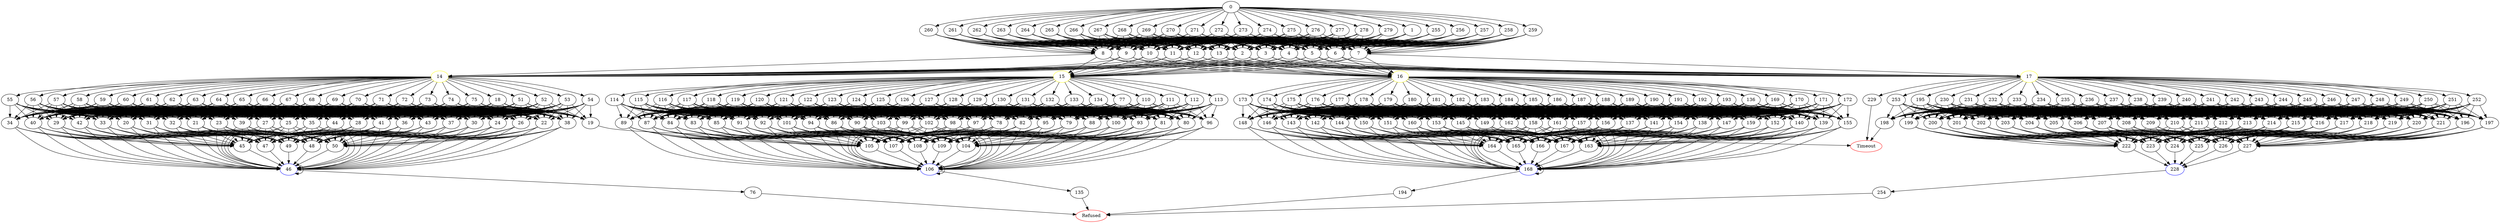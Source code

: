 digraph G {
	0 -> 1;
	0 -> 255;
	0 -> 256;
	0 -> 257;
	0 -> 258;
	0 -> 259;
	0 -> 260;
	0 -> 261;
	0 -> 262;
	0 -> 263;
	0 -> 264;
	0 -> 265;
	0 -> 266;
	0 -> 267;
	0 -> 268;
	0 -> 269;
	0 -> 270;
	0 -> 271;
	0 -> 272;
	0 -> 273;
	0 -> 274;
	0 -> 275;
	0 -> 276;
	0 -> 277;
	0 -> 278;
	0 -> 279;
	1 -> 2;
	1 -> 3;
	1 -> 4;
	1 -> 5;
	1 -> 6;
	1 -> 7;
	1 -> 8;
	1 -> 9;
	1 -> 10;
	1 -> 11;
	1 -> 12;
	1 -> 13;
	2 -> "14";
14 [color=yellow];
	2 -> "15";
15 [color=yellow];
	2 -> "16";
16 [color=yellow];
	2 -> "17";
17 [color=yellow];
	3 -> "14";
14 [color=yellow];
	3 -> "15";
15 [color=yellow];
	3 -> "16";
16 [color=yellow];
	3 -> "17";
17 [color=yellow];
	4 -> "14";
14 [color=yellow];
	4 -> "15";
15 [color=yellow];
	4 -> "16";
16 [color=yellow];
	4 -> "17";
17 [color=yellow];
	5 -> "14";
14 [color=yellow];
	5 -> "15";
15 [color=yellow];
	5 -> "16";
16 [color=yellow];
	5 -> "17";
17 [color=yellow];
	6 -> "14";
14 [color=yellow];
	6 -> "15";
15 [color=yellow];
	6 -> "16";
16 [color=yellow];
	6 -> "17";
17 [color=yellow];
	7 -> "14";
14 [color=yellow];
	7 -> "15";
15 [color=yellow];
	7 -> "16";
16 [color=yellow];
	7 -> "17";
17 [color=yellow];
	8 -> "14";
14 [color=yellow];
	8 -> "15";
15 [color=yellow];
	8 -> "16";
16 [color=yellow];
	8 -> "17";
17 [color=yellow];
	9 -> "14";
14 [color=yellow];
	9 -> "15";
15 [color=yellow];
	9 -> "16";
16 [color=yellow];
	9 -> "17";
17 [color=yellow];
	10 -> "14";
14 [color=yellow];
	10 -> "15";
15 [color=yellow];
	10 -> "16";
16 [color=yellow];
	10 -> "17";
17 [color=yellow];
	11 -> "14";
14 [color=yellow];
	11 -> "15";
15 [color=yellow];
	11 -> "16";
16 [color=yellow];
	11 -> "17";
17 [color=yellow];
	12 -> "14";
14 [color=yellow];
	12 -> "15";
15 [color=yellow];
	12 -> "16";
16 [color=yellow];
	12 -> "17";
17 [color=yellow];
	13 -> "14";
14 [color=yellow];
	13 -> "15";
15 [color=yellow];
	13 -> "16";
16 [color=yellow];
	13 -> "17";
17 [color=yellow];
	14 -> 18;
	14 -> 51;
	14 -> 52;
	14 -> 53;
	14 -> 54;
	14 -> 55;
	14 -> 56;
	14 -> 57;
	14 -> 58;
	14 -> 59;
	14 -> 60;
	14 -> 61;
	14 -> 62;
	14 -> 63;
	14 -> 64;
	14 -> 65;
	14 -> 66;
	14 -> 67;
	14 -> 68;
	14 -> 69;
	14 -> 70;
	14 -> 71;
	14 -> 72;
	14 -> 73;
	14 -> 74;
	14 -> 75;
	15 -> 77;
	15 -> 110;
	15 -> 111;
	15 -> 112;
	15 -> 113;
	15 -> 114;
	15 -> 115;
	15 -> 116;
	15 -> 117;
	15 -> 118;
	15 -> 119;
	15 -> 120;
	15 -> 121;
	15 -> 122;
	15 -> 123;
	15 -> 124;
	15 -> 125;
	15 -> 126;
	15 -> 127;
	15 -> 128;
	15 -> 129;
	15 -> 130;
	15 -> 131;
	15 -> 132;
	15 -> 133;
	15 -> 134;
	16 -> 136;
	16 -> 169;
	16 -> 170;
	16 -> 171;
	16 -> 172;
	16 -> 173;
	16 -> 174;
	16 -> 175;
	16 -> 176;
	16 -> 177;
	16 -> 178;
	16 -> 179;
	16 -> 180;
	16 -> 181;
	16 -> 182;
	16 -> 183;
	16 -> 184;
	16 -> 185;
	16 -> 186;
	16 -> 187;
	16 -> 188;
	16 -> 189;
	16 -> 190;
	16 -> 191;
	16 -> 192;
	16 -> 193;
	17 -> 195;
	17 -> 229;
	17 -> 230;
	17 -> 231;
	17 -> 232;
	17 -> 233;
	17 -> 234;
	17 -> 235;
	17 -> 236;
	17 -> 237;
	17 -> 238;
	17 -> 239;
	17 -> 240;
	17 -> 241;
	17 -> 242;
	17 -> 243;
	17 -> 244;
	17 -> 245;
	17 -> 246;
	17 -> 247;
	17 -> 248;
	17 -> 249;
	17 -> 250;
	17 -> 251;
	17 -> 252;
	17 -> 253;
	18 -> 19;
	18 -> 20;
	18 -> 21;
	18 -> 22;
	18 -> 23;
	18 -> 24;
	18 -> 25;
	18 -> 26;
	18 -> 27;
	18 -> 28;
	18 -> 29;
	18 -> 30;
	18 -> 31;
	18 -> 32;
	18 -> 33;
	18 -> 34;
	18 -> 35;
	18 -> 36;
	18 -> 37;
	18 -> 38;
	18 -> 39;
	18 -> 40;
	18 -> 41;
	18 -> 42;
	18 -> 43;
	18 -> 44;
	19 -> "Timeout";
Timeout [color=red];
	20 -> 45;
	20 -> "46";
46 [color=blue];
	20 -> 47;
	20 -> 48;
	20 -> 49;
	20 -> 50;
	21 -> 45;
	21 -> "46";
46 [color=blue];
	21 -> 47;
	21 -> 48;
	21 -> 49;
	21 -> 50;
	22 -> 45;
	22 -> "46";
46 [color=blue];
	22 -> 47;
	22 -> 48;
	22 -> 49;
	22 -> 50;
	23 -> 45;
	23 -> "46";
46 [color=blue];
	23 -> 47;
	23 -> 48;
	23 -> 49;
	23 -> 50;
	24 -> 45;
	24 -> "46";
46 [color=blue];
	24 -> 47;
	24 -> 48;
	24 -> 49;
	24 -> 50;
	25 -> 45;
	25 -> "46";
46 [color=blue];
	25 -> 47;
	25 -> 48;
	25 -> 49;
	25 -> 50;
	26 -> 45;
	26 -> "46";
46 [color=blue];
	26 -> 47;
	26 -> 48;
	26 -> 49;
	26 -> 50;
	27 -> 45;
	27 -> "46";
46 [color=blue];
	27 -> 47;
	27 -> 48;
	27 -> 49;
	27 -> 50;
	28 -> 45;
	28 -> "46";
46 [color=blue];
	28 -> 47;
	28 -> 48;
	28 -> 49;
	28 -> 50;
	29 -> 45;
	29 -> "46";
46 [color=blue];
	29 -> 47;
	29 -> 48;
	29 -> 49;
	29 -> 50;
	30 -> 45;
	30 -> "46";
46 [color=blue];
	30 -> 47;
	30 -> 48;
	30 -> 49;
	30 -> 50;
	31 -> 45;
	31 -> "46";
46 [color=blue];
	31 -> 47;
	31 -> 48;
	31 -> 49;
	31 -> 50;
	32 -> 45;
	32 -> "46";
46 [color=blue];
	32 -> 47;
	32 -> 48;
	32 -> 49;
	32 -> 50;
	33 -> 45;
	33 -> "46";
46 [color=blue];
	33 -> 47;
	33 -> 48;
	33 -> 49;
	33 -> 50;
	34 -> 45;
	34 -> "46";
46 [color=blue];
	34 -> 47;
	34 -> 48;
	34 -> 49;
	34 -> 50;
	35 -> 45;
	35 -> "46";
46 [color=blue];
	35 -> 47;
	35 -> 48;
	35 -> 49;
	35 -> 50;
	36 -> 45;
	36 -> "46";
46 [color=blue];
	36 -> 47;
	36 -> 48;
	36 -> 49;
	36 -> 50;
	37 -> 45;
	37 -> "46";
46 [color=blue];
	37 -> 47;
	37 -> 48;
	37 -> 49;
	37 -> 50;
	38 -> 45;
	38 -> "46";
46 [color=blue];
	38 -> 47;
	38 -> 48;
	38 -> 49;
	38 -> 50;
	39 -> 45;
	39 -> "46";
46 [color=blue];
	39 -> 47;
	39 -> 48;
	39 -> 49;
	39 -> 50;
	40 -> 45;
	40 -> "46";
46 [color=blue];
	40 -> 47;
	40 -> 48;
	40 -> 49;
	40 -> 50;
	41 -> 45;
	41 -> "46";
46 [color=blue];
	41 -> 47;
	41 -> 48;
	41 -> 49;
	41 -> 50;
	42 -> 45;
	42 -> "46";
46 [color=blue];
	42 -> 47;
	42 -> 48;
	42 -> 49;
	42 -> 50;
	43 -> 45;
	43 -> "46";
46 [color=blue];
	43 -> 47;
	43 -> 48;
	43 -> 49;
	43 -> 50;
	44 -> 45;
	44 -> "46";
46 [color=blue];
	44 -> 47;
	44 -> 48;
	44 -> 49;
	44 -> 50;
	45 -> "46";
46 [color=blue];
	46 -> "46";
46 [color=blue];
	46 -> 76;
	47 -> "46";
46 [color=blue];
	48 -> "46";
46 [color=blue];
	49 -> "46";
46 [color=blue];
	50 -> "46";
46 [color=blue];
	51 -> 19;
	51 -> 20;
	51 -> 21;
	51 -> 22;
	51 -> 23;
	51 -> 24;
	51 -> 25;
	51 -> 26;
	51 -> 27;
	51 -> 28;
	51 -> 29;
	51 -> 30;
	51 -> 31;
	51 -> 32;
	51 -> 33;
	51 -> 34;
	51 -> 35;
	51 -> 36;
	51 -> 37;
	51 -> 38;
	51 -> 39;
	51 -> 40;
	51 -> 41;
	51 -> 42;
	51 -> 43;
	51 -> 44;
	52 -> 19;
	52 -> 20;
	52 -> 21;
	52 -> 22;
	52 -> 23;
	52 -> 24;
	52 -> 25;
	52 -> 26;
	52 -> 27;
	52 -> 28;
	52 -> 29;
	52 -> 30;
	52 -> 31;
	52 -> 32;
	52 -> 33;
	52 -> 34;
	52 -> 35;
	52 -> 36;
	52 -> 37;
	52 -> 38;
	52 -> 39;
	52 -> 40;
	52 -> 41;
	52 -> 42;
	52 -> 43;
	52 -> 44;
	53 -> 19;
	53 -> 20;
	53 -> 21;
	53 -> 22;
	53 -> 23;
	53 -> 24;
	53 -> 25;
	53 -> 26;
	53 -> 27;
	53 -> 28;
	53 -> 29;
	53 -> 30;
	53 -> 31;
	53 -> 32;
	53 -> 33;
	53 -> 34;
	53 -> 35;
	53 -> 36;
	53 -> 37;
	53 -> 38;
	53 -> 39;
	53 -> 40;
	53 -> 41;
	53 -> 42;
	53 -> 43;
	53 -> 44;
	54 -> 19;
	54 -> 20;
	54 -> 21;
	54 -> 22;
	54 -> 23;
	54 -> 24;
	54 -> 25;
	54 -> 26;
	54 -> 27;
	54 -> 28;
	54 -> 29;
	54 -> 30;
	54 -> 31;
	54 -> 32;
	54 -> 33;
	54 -> 34;
	54 -> 35;
	54 -> 36;
	54 -> 37;
	54 -> 38;
	54 -> 39;
	54 -> 40;
	54 -> 41;
	54 -> 42;
	54 -> 43;
	54 -> 44;
	55 -> 19;
	55 -> 20;
	55 -> 21;
	55 -> 22;
	55 -> 23;
	55 -> 24;
	55 -> 25;
	55 -> 26;
	55 -> 27;
	55 -> 28;
	55 -> 29;
	55 -> 30;
	55 -> 31;
	55 -> 32;
	55 -> 33;
	55 -> 34;
	55 -> 35;
	55 -> 36;
	55 -> 37;
	55 -> 38;
	55 -> 39;
	55 -> 40;
	55 -> 41;
	55 -> 42;
	55 -> 43;
	55 -> 44;
	56 -> 19;
	56 -> 20;
	56 -> 21;
	56 -> 22;
	56 -> 23;
	56 -> 24;
	56 -> 25;
	56 -> 26;
	56 -> 27;
	56 -> 28;
	56 -> 29;
	56 -> 30;
	56 -> 31;
	56 -> 32;
	56 -> 33;
	56 -> 34;
	56 -> 35;
	56 -> 36;
	56 -> 37;
	56 -> 38;
	56 -> 39;
	56 -> 40;
	56 -> 41;
	56 -> 42;
	56 -> 43;
	56 -> 44;
	57 -> 19;
	57 -> 20;
	57 -> 21;
	57 -> 22;
	57 -> 23;
	57 -> 24;
	57 -> 25;
	57 -> 26;
	57 -> 27;
	57 -> 28;
	57 -> 29;
	57 -> 30;
	57 -> 31;
	57 -> 32;
	57 -> 33;
	57 -> 34;
	57 -> 35;
	57 -> 36;
	57 -> 37;
	57 -> 38;
	57 -> 39;
	57 -> 40;
	57 -> 41;
	57 -> 42;
	57 -> 43;
	57 -> 44;
	58 -> 19;
	58 -> 20;
	58 -> 21;
	58 -> 22;
	58 -> 23;
	58 -> 24;
	58 -> 25;
	58 -> 26;
	58 -> 27;
	58 -> 28;
	58 -> 29;
	58 -> 30;
	58 -> 31;
	58 -> 32;
	58 -> 33;
	58 -> 34;
	58 -> 35;
	58 -> 36;
	58 -> 37;
	58 -> 38;
	58 -> 39;
	58 -> 40;
	58 -> 41;
	58 -> 42;
	58 -> 43;
	58 -> 44;
	59 -> 19;
	59 -> 20;
	59 -> 21;
	59 -> 22;
	59 -> 23;
	59 -> 24;
	59 -> 25;
	59 -> 26;
	59 -> 27;
	59 -> 28;
	59 -> 29;
	59 -> 30;
	59 -> 31;
	59 -> 32;
	59 -> 33;
	59 -> 34;
	59 -> 35;
	59 -> 36;
	59 -> 37;
	59 -> 38;
	59 -> 39;
	59 -> 40;
	59 -> 41;
	59 -> 42;
	59 -> 43;
	59 -> 44;
	60 -> 19;
	60 -> 20;
	60 -> 21;
	60 -> 22;
	60 -> 23;
	60 -> 24;
	60 -> 25;
	60 -> 26;
	60 -> 27;
	60 -> 28;
	60 -> 29;
	60 -> 30;
	60 -> 31;
	60 -> 32;
	60 -> 33;
	60 -> 34;
	60 -> 35;
	60 -> 36;
	60 -> 37;
	60 -> 38;
	60 -> 39;
	60 -> 40;
	60 -> 41;
	60 -> 42;
	60 -> 43;
	60 -> 44;
	61 -> 19;
	61 -> 20;
	61 -> 21;
	61 -> 22;
	61 -> 23;
	61 -> 24;
	61 -> 25;
	61 -> 26;
	61 -> 27;
	61 -> 28;
	61 -> 29;
	61 -> 30;
	61 -> 31;
	61 -> 32;
	61 -> 33;
	61 -> 34;
	61 -> 35;
	61 -> 36;
	61 -> 37;
	61 -> 38;
	61 -> 39;
	61 -> 40;
	61 -> 41;
	61 -> 42;
	61 -> 43;
	61 -> 44;
	62 -> 19;
	62 -> 20;
	62 -> 21;
	62 -> 22;
	62 -> 23;
	62 -> 24;
	62 -> 25;
	62 -> 26;
	62 -> 27;
	62 -> 28;
	62 -> 29;
	62 -> 30;
	62 -> 31;
	62 -> 32;
	62 -> 33;
	62 -> 34;
	62 -> 35;
	62 -> 36;
	62 -> 37;
	62 -> 38;
	62 -> 39;
	62 -> 40;
	62 -> 41;
	62 -> 42;
	62 -> 43;
	62 -> 44;
	63 -> 19;
	63 -> 20;
	63 -> 21;
	63 -> 22;
	63 -> 23;
	63 -> 24;
	63 -> 25;
	63 -> 26;
	63 -> 27;
	63 -> 28;
	63 -> 29;
	63 -> 30;
	63 -> 31;
	63 -> 32;
	63 -> 33;
	63 -> 34;
	63 -> 35;
	63 -> 36;
	63 -> 37;
	63 -> 38;
	63 -> 39;
	63 -> 40;
	63 -> 41;
	63 -> 42;
	63 -> 43;
	63 -> 44;
	64 -> 19;
	64 -> 20;
	64 -> 21;
	64 -> 22;
	64 -> 23;
	64 -> 24;
	64 -> 25;
	64 -> 26;
	64 -> 27;
	64 -> 28;
	64 -> 29;
	64 -> 30;
	64 -> 31;
	64 -> 32;
	64 -> 33;
	64 -> 34;
	64 -> 35;
	64 -> 36;
	64 -> 37;
	64 -> 38;
	64 -> 39;
	64 -> 40;
	64 -> 41;
	64 -> 42;
	64 -> 43;
	64 -> 44;
	65 -> 19;
	65 -> 20;
	65 -> 21;
	65 -> 22;
	65 -> 23;
	65 -> 24;
	65 -> 25;
	65 -> 26;
	65 -> 27;
	65 -> 28;
	65 -> 29;
	65 -> 30;
	65 -> 31;
	65 -> 32;
	65 -> 33;
	65 -> 34;
	65 -> 35;
	65 -> 36;
	65 -> 37;
	65 -> 38;
	65 -> 39;
	65 -> 40;
	65 -> 41;
	65 -> 42;
	65 -> 43;
	65 -> 44;
	66 -> 19;
	66 -> 20;
	66 -> 21;
	66 -> 22;
	66 -> 23;
	66 -> 24;
	66 -> 25;
	66 -> 26;
	66 -> 27;
	66 -> 28;
	66 -> 29;
	66 -> 30;
	66 -> 31;
	66 -> 32;
	66 -> 33;
	66 -> 34;
	66 -> 35;
	66 -> 36;
	66 -> 37;
	66 -> 38;
	66 -> 39;
	66 -> 40;
	66 -> 41;
	66 -> 42;
	66 -> 43;
	66 -> 44;
	67 -> 19;
	67 -> 20;
	67 -> 21;
	67 -> 22;
	67 -> 23;
	67 -> 24;
	67 -> 25;
	67 -> 26;
	67 -> 27;
	67 -> 28;
	67 -> 29;
	67 -> 30;
	67 -> 31;
	67 -> 32;
	67 -> 33;
	67 -> 34;
	67 -> 35;
	67 -> 36;
	67 -> 37;
	67 -> 38;
	67 -> 39;
	67 -> 40;
	67 -> 41;
	67 -> 42;
	67 -> 43;
	67 -> 44;
	68 -> 19;
	68 -> 20;
	68 -> 21;
	68 -> 22;
	68 -> 23;
	68 -> 24;
	68 -> 25;
	68 -> 26;
	68 -> 27;
	68 -> 28;
	68 -> 29;
	68 -> 30;
	68 -> 31;
	68 -> 32;
	68 -> 33;
	68 -> 34;
	68 -> 35;
	68 -> 36;
	68 -> 37;
	68 -> 38;
	68 -> 39;
	68 -> 40;
	68 -> 41;
	68 -> 42;
	68 -> 43;
	68 -> 44;
	69 -> 19;
	69 -> 20;
	69 -> 21;
	69 -> 22;
	69 -> 23;
	69 -> 24;
	69 -> 25;
	69 -> 26;
	69 -> 27;
	69 -> 28;
	69 -> 29;
	69 -> 30;
	69 -> 31;
	69 -> 32;
	69 -> 33;
	69 -> 34;
	69 -> 35;
	69 -> 36;
	69 -> 37;
	69 -> 38;
	69 -> 39;
	69 -> 40;
	69 -> 41;
	69 -> 42;
	69 -> 43;
	69 -> 44;
	70 -> 19;
	70 -> 20;
	70 -> 21;
	70 -> 22;
	70 -> 23;
	70 -> 24;
	70 -> 25;
	70 -> 26;
	70 -> 27;
	70 -> 28;
	70 -> 29;
	70 -> 30;
	70 -> 31;
	70 -> 32;
	70 -> 33;
	70 -> 34;
	70 -> 35;
	70 -> 36;
	70 -> 37;
	70 -> 38;
	70 -> 39;
	70 -> 40;
	70 -> 41;
	70 -> 42;
	70 -> 43;
	70 -> 44;
	71 -> 19;
	71 -> 20;
	71 -> 21;
	71 -> 22;
	71 -> 23;
	71 -> 24;
	71 -> 25;
	71 -> 26;
	71 -> 27;
	71 -> 28;
	71 -> 29;
	71 -> 30;
	71 -> 31;
	71 -> 32;
	71 -> 33;
	71 -> 34;
	71 -> 35;
	71 -> 36;
	71 -> 37;
	71 -> 38;
	71 -> 39;
	71 -> 40;
	71 -> 41;
	71 -> 42;
	71 -> 43;
	71 -> 44;
	72 -> 19;
	72 -> 20;
	72 -> 21;
	72 -> 22;
	72 -> 23;
	72 -> 24;
	72 -> 25;
	72 -> 26;
	72 -> 27;
	72 -> 28;
	72 -> 29;
	72 -> 30;
	72 -> 31;
	72 -> 32;
	72 -> 33;
	72 -> 34;
	72 -> 35;
	72 -> 36;
	72 -> 37;
	72 -> 38;
	72 -> 39;
	72 -> 40;
	72 -> 41;
	72 -> 42;
	72 -> 43;
	72 -> 44;
	73 -> 19;
	73 -> 20;
	73 -> 21;
	73 -> 22;
	73 -> 23;
	73 -> 24;
	73 -> 25;
	73 -> 26;
	73 -> 27;
	73 -> 28;
	73 -> 29;
	73 -> 30;
	73 -> 31;
	73 -> 32;
	73 -> 33;
	73 -> 34;
	73 -> 35;
	73 -> 36;
	73 -> 37;
	73 -> 38;
	73 -> 39;
	73 -> 40;
	73 -> 41;
	73 -> 42;
	73 -> 43;
	73 -> 44;
	74 -> 19;
	74 -> 20;
	74 -> 21;
	74 -> 22;
	74 -> 23;
	74 -> 24;
	74 -> 25;
	74 -> 26;
	74 -> 27;
	74 -> 28;
	74 -> 29;
	74 -> 30;
	74 -> 31;
	74 -> 32;
	74 -> 33;
	74 -> 34;
	74 -> 35;
	74 -> 36;
	74 -> 37;
	74 -> 38;
	74 -> 39;
	74 -> 40;
	74 -> 41;
	74 -> 42;
	74 -> 43;
	74 -> 44;
	75 -> 19;
	75 -> 20;
	75 -> 21;
	75 -> 22;
	75 -> 23;
	75 -> 24;
	75 -> 25;
	75 -> 26;
	75 -> 27;
	75 -> 28;
	75 -> 29;
	75 -> 30;
	75 -> 31;
	75 -> 32;
	75 -> 33;
	75 -> 34;
	75 -> 35;
	75 -> 36;
	75 -> 37;
	75 -> 38;
	75 -> 39;
	75 -> 40;
	75 -> 41;
	75 -> 42;
	75 -> 43;
	75 -> 44;
	76 -> "Refused";
Refused [color=red];
	77 -> 78;
	77 -> 79;
	77 -> 80;
	77 -> 81;
	77 -> 82;
	77 -> 83;
	77 -> 84;
	77 -> 85;
	77 -> 86;
	77 -> 87;
	77 -> 88;
	77 -> 89;
	77 -> 90;
	77 -> 91;
	77 -> 92;
	77 -> 93;
	77 -> 94;
	77 -> 95;
	77 -> 96;
	77 -> 97;
	77 -> 98;
	77 -> 99;
	77 -> 100;
	77 -> 101;
	77 -> 102;
	77 -> 103;
	78 -> 104;
	78 -> 105;
	78 -> "106";
106 [color=blue];
	78 -> 107;
	78 -> 108;
	78 -> 109;
	79 -> 104;
	79 -> 105;
	79 -> "106";
106 [color=blue];
	79 -> 107;
	79 -> 108;
	79 -> 109;
	80 -> 104;
	80 -> 105;
	80 -> "106";
106 [color=blue];
	80 -> 107;
	80 -> 108;
	80 -> 109;
	81 -> 104;
	81 -> 105;
	81 -> "106";
106 [color=blue];
	81 -> 107;
	81 -> 108;
	81 -> 109;
	82 -> 104;
	82 -> 105;
	82 -> "106";
106 [color=blue];
	82 -> 107;
	82 -> 108;
	82 -> 109;
	83 -> 104;
	83 -> 105;
	83 -> "106";
106 [color=blue];
	83 -> 107;
	83 -> 108;
	83 -> 109;
	84 -> 104;
	84 -> 105;
	84 -> "106";
106 [color=blue];
	84 -> 107;
	84 -> 108;
	84 -> 109;
	85 -> 104;
	85 -> 105;
	85 -> "106";
106 [color=blue];
	85 -> 107;
	85 -> 108;
	85 -> 109;
	86 -> 104;
	86 -> 105;
	86 -> "106";
106 [color=blue];
	86 -> 107;
	86 -> 108;
	86 -> 109;
	87 -> 104;
	87 -> 105;
	87 -> "106";
106 [color=blue];
	87 -> 107;
	87 -> 108;
	87 -> 109;
	88 -> 104;
	88 -> 105;
	88 -> "106";
106 [color=blue];
	88 -> 107;
	88 -> 108;
	88 -> 109;
	89 -> 104;
	89 -> 105;
	89 -> "106";
106 [color=blue];
	89 -> 107;
	89 -> 108;
	89 -> 109;
	90 -> 104;
	90 -> 105;
	90 -> "106";
106 [color=blue];
	90 -> 107;
	90 -> 108;
	90 -> 109;
	91 -> 104;
	91 -> 105;
	91 -> "106";
106 [color=blue];
	91 -> 107;
	91 -> 108;
	91 -> 109;
	92 -> 104;
	92 -> 105;
	92 -> "106";
106 [color=blue];
	92 -> 107;
	92 -> 108;
	92 -> 109;
	93 -> 104;
	93 -> 105;
	93 -> "106";
106 [color=blue];
	93 -> 107;
	93 -> 108;
	93 -> 109;
	94 -> 104;
	94 -> 105;
	94 -> "106";
106 [color=blue];
	94 -> 107;
	94 -> 108;
	94 -> 109;
	95 -> 104;
	95 -> 105;
	95 -> "106";
106 [color=blue];
	95 -> 107;
	95 -> 108;
	95 -> 109;
	96 -> 104;
	96 -> 105;
	96 -> "106";
106 [color=blue];
	96 -> 107;
	96 -> 108;
	96 -> 109;
	97 -> 104;
	97 -> 105;
	97 -> "106";
106 [color=blue];
	97 -> 107;
	97 -> 108;
	97 -> 109;
	98 -> 104;
	98 -> 105;
	98 -> "106";
106 [color=blue];
	98 -> 107;
	98 -> 108;
	98 -> 109;
	99 -> 104;
	99 -> 105;
	99 -> "106";
106 [color=blue];
	99 -> 107;
	99 -> 108;
	99 -> 109;
	100 -> 104;
	100 -> 105;
	100 -> "106";
106 [color=blue];
	100 -> 107;
	100 -> 108;
	100 -> 109;
	101 -> 104;
	101 -> 105;
	101 -> "106";
106 [color=blue];
	101 -> 107;
	101 -> 108;
	101 -> 109;
	102 -> 104;
	102 -> 105;
	102 -> "106";
106 [color=blue];
	102 -> 107;
	102 -> 108;
	102 -> 109;
	103 -> 104;
	103 -> 105;
	103 -> "106";
106 [color=blue];
	103 -> 107;
	103 -> 108;
	103 -> 109;
	104 -> "106";
106 [color=blue];
	105 -> "106";
106 [color=blue];
	106 -> "106";
106 [color=blue];
	106 -> 135;
	107 -> "106";
106 [color=blue];
	108 -> "106";
106 [color=blue];
	109 -> "106";
106 [color=blue];
	110 -> 78;
	110 -> 79;
	110 -> 80;
	110 -> 81;
	110 -> 82;
	110 -> 83;
	110 -> 84;
	110 -> 85;
	110 -> 86;
	110 -> 87;
	110 -> 88;
	110 -> 89;
	110 -> 90;
	110 -> 91;
	110 -> 92;
	110 -> 93;
	110 -> 94;
	110 -> 95;
	110 -> 96;
	110 -> 97;
	110 -> 98;
	110 -> 99;
	110 -> 100;
	110 -> 101;
	110 -> 102;
	110 -> 103;
	111 -> 78;
	111 -> 79;
	111 -> 80;
	111 -> 81;
	111 -> 82;
	111 -> 83;
	111 -> 84;
	111 -> 85;
	111 -> 86;
	111 -> 87;
	111 -> 88;
	111 -> 89;
	111 -> 90;
	111 -> 91;
	111 -> 92;
	111 -> 93;
	111 -> 94;
	111 -> 95;
	111 -> 96;
	111 -> 97;
	111 -> 98;
	111 -> 99;
	111 -> 100;
	111 -> 101;
	111 -> 102;
	111 -> 103;
	112 -> 78;
	112 -> 79;
	112 -> 80;
	112 -> 81;
	112 -> 82;
	112 -> 83;
	112 -> 84;
	112 -> 85;
	112 -> 86;
	112 -> 87;
	112 -> 88;
	112 -> 89;
	112 -> 90;
	112 -> 91;
	112 -> 92;
	112 -> 93;
	112 -> 94;
	112 -> 95;
	112 -> 96;
	112 -> 97;
	112 -> 98;
	112 -> 99;
	112 -> 100;
	112 -> 101;
	112 -> 102;
	112 -> 103;
	113 -> 78;
	113 -> 79;
	113 -> 80;
	113 -> 81;
	113 -> 82;
	113 -> 83;
	113 -> 84;
	113 -> 85;
	113 -> 86;
	113 -> 87;
	113 -> 88;
	113 -> 89;
	113 -> 90;
	113 -> 91;
	113 -> 92;
	113 -> 93;
	113 -> 94;
	113 -> 95;
	113 -> 96;
	113 -> 97;
	113 -> 98;
	113 -> 99;
	113 -> 100;
	113 -> 101;
	113 -> 102;
	113 -> 103;
	114 -> 78;
	114 -> 79;
	114 -> 80;
	114 -> 81;
	114 -> 82;
	114 -> 83;
	114 -> 84;
	114 -> 85;
	114 -> 86;
	114 -> 87;
	114 -> 88;
	114 -> 89;
	114 -> 90;
	114 -> 91;
	114 -> 92;
	114 -> 93;
	114 -> 94;
	114 -> 95;
	114 -> 96;
	114 -> 97;
	114 -> 98;
	114 -> 99;
	114 -> 100;
	114 -> 101;
	114 -> 102;
	114 -> 103;
	115 -> 78;
	115 -> 79;
	115 -> 80;
	115 -> 81;
	115 -> 82;
	115 -> 83;
	115 -> 84;
	115 -> 85;
	115 -> 86;
	115 -> 87;
	115 -> 88;
	115 -> 89;
	115 -> 90;
	115 -> 91;
	115 -> 92;
	115 -> 93;
	115 -> 94;
	115 -> 95;
	115 -> 96;
	115 -> 97;
	115 -> 98;
	115 -> 99;
	115 -> 100;
	115 -> 101;
	115 -> 102;
	115 -> 103;
	116 -> 78;
	116 -> 79;
	116 -> 80;
	116 -> 81;
	116 -> 82;
	116 -> 83;
	116 -> 84;
	116 -> 85;
	116 -> 86;
	116 -> 87;
	116 -> 88;
	116 -> 89;
	116 -> 90;
	116 -> 91;
	116 -> 92;
	116 -> 93;
	116 -> 94;
	116 -> 95;
	116 -> 96;
	116 -> 97;
	116 -> 98;
	116 -> 99;
	116 -> 100;
	116 -> 101;
	116 -> 102;
	116 -> 103;
	117 -> 78;
	117 -> 79;
	117 -> 80;
	117 -> 81;
	117 -> 82;
	117 -> 83;
	117 -> 84;
	117 -> 85;
	117 -> 86;
	117 -> 87;
	117 -> 88;
	117 -> 89;
	117 -> 90;
	117 -> 91;
	117 -> 92;
	117 -> 93;
	117 -> 94;
	117 -> 95;
	117 -> 96;
	117 -> 97;
	117 -> 98;
	117 -> 99;
	117 -> 100;
	117 -> 101;
	117 -> 102;
	117 -> 103;
	118 -> 78;
	118 -> 79;
	118 -> 80;
	118 -> 81;
	118 -> 82;
	118 -> 83;
	118 -> 84;
	118 -> 85;
	118 -> 86;
	118 -> 87;
	118 -> 88;
	118 -> 89;
	118 -> 90;
	118 -> 91;
	118 -> 92;
	118 -> 93;
	118 -> 94;
	118 -> 95;
	118 -> 96;
	118 -> 97;
	118 -> 98;
	118 -> 99;
	118 -> 100;
	118 -> 101;
	118 -> 102;
	118 -> 103;
	119 -> 78;
	119 -> 79;
	119 -> 80;
	119 -> 81;
	119 -> 82;
	119 -> 83;
	119 -> 84;
	119 -> 85;
	119 -> 86;
	119 -> 87;
	119 -> 88;
	119 -> 89;
	119 -> 90;
	119 -> 91;
	119 -> 92;
	119 -> 93;
	119 -> 94;
	119 -> 95;
	119 -> 96;
	119 -> 97;
	119 -> 98;
	119 -> 99;
	119 -> 100;
	119 -> 101;
	119 -> 102;
	119 -> 103;
	120 -> 78;
	120 -> 79;
	120 -> 80;
	120 -> 81;
	120 -> 82;
	120 -> 83;
	120 -> 84;
	120 -> 85;
	120 -> 86;
	120 -> 87;
	120 -> 88;
	120 -> 89;
	120 -> 90;
	120 -> 91;
	120 -> 92;
	120 -> 93;
	120 -> 94;
	120 -> 95;
	120 -> 96;
	120 -> 97;
	120 -> 98;
	120 -> 99;
	120 -> 100;
	120 -> 101;
	120 -> 102;
	120 -> 103;
	121 -> 78;
	121 -> 79;
	121 -> 80;
	121 -> 81;
	121 -> 82;
	121 -> 83;
	121 -> 84;
	121 -> 85;
	121 -> 86;
	121 -> 87;
	121 -> 88;
	121 -> 89;
	121 -> 90;
	121 -> 91;
	121 -> 92;
	121 -> 93;
	121 -> 94;
	121 -> 95;
	121 -> 96;
	121 -> 97;
	121 -> 98;
	121 -> 99;
	121 -> 100;
	121 -> 101;
	121 -> 102;
	121 -> 103;
	122 -> 78;
	122 -> 79;
	122 -> 80;
	122 -> 81;
	122 -> 82;
	122 -> 83;
	122 -> 84;
	122 -> 85;
	122 -> 86;
	122 -> 87;
	122 -> 88;
	122 -> 89;
	122 -> 90;
	122 -> 91;
	122 -> 92;
	122 -> 93;
	122 -> 94;
	122 -> 95;
	122 -> 96;
	122 -> 97;
	122 -> 98;
	122 -> 99;
	122 -> 100;
	122 -> 101;
	122 -> 102;
	122 -> 103;
	123 -> 78;
	123 -> 79;
	123 -> 80;
	123 -> 81;
	123 -> 82;
	123 -> 83;
	123 -> 84;
	123 -> 85;
	123 -> 86;
	123 -> 87;
	123 -> 88;
	123 -> 89;
	123 -> 90;
	123 -> 91;
	123 -> 92;
	123 -> 93;
	123 -> 94;
	123 -> 95;
	123 -> 96;
	123 -> 97;
	123 -> 98;
	123 -> 99;
	123 -> 100;
	123 -> 101;
	123 -> 102;
	123 -> 103;
	124 -> 78;
	124 -> 79;
	124 -> 80;
	124 -> 81;
	124 -> 82;
	124 -> 83;
	124 -> 84;
	124 -> 85;
	124 -> 86;
	124 -> 87;
	124 -> 88;
	124 -> 89;
	124 -> 90;
	124 -> 91;
	124 -> 92;
	124 -> 93;
	124 -> 94;
	124 -> 95;
	124 -> 96;
	124 -> 97;
	124 -> 98;
	124 -> 99;
	124 -> 100;
	124 -> 101;
	124 -> 102;
	124 -> 103;
	125 -> 78;
	125 -> 79;
	125 -> 80;
	125 -> 81;
	125 -> 82;
	125 -> 83;
	125 -> 84;
	125 -> 85;
	125 -> 86;
	125 -> 87;
	125 -> 88;
	125 -> 89;
	125 -> 90;
	125 -> 91;
	125 -> 92;
	125 -> 93;
	125 -> 94;
	125 -> 95;
	125 -> 96;
	125 -> 97;
	125 -> 98;
	125 -> 99;
	125 -> 100;
	125 -> 101;
	125 -> 102;
	125 -> 103;
	126 -> 78;
	126 -> 79;
	126 -> 80;
	126 -> 81;
	126 -> 82;
	126 -> 83;
	126 -> 84;
	126 -> 85;
	126 -> 86;
	126 -> 87;
	126 -> 88;
	126 -> 89;
	126 -> 90;
	126 -> 91;
	126 -> 92;
	126 -> 93;
	126 -> 94;
	126 -> 95;
	126 -> 96;
	126 -> 97;
	126 -> 98;
	126 -> 99;
	126 -> 100;
	126 -> 101;
	126 -> 102;
	126 -> 103;
	127 -> 78;
	127 -> 79;
	127 -> 80;
	127 -> 81;
	127 -> 82;
	127 -> 83;
	127 -> 84;
	127 -> 85;
	127 -> 86;
	127 -> 87;
	127 -> 88;
	127 -> 89;
	127 -> 90;
	127 -> 91;
	127 -> 92;
	127 -> 93;
	127 -> 94;
	127 -> 95;
	127 -> 96;
	127 -> 97;
	127 -> 98;
	127 -> 99;
	127 -> 100;
	127 -> 101;
	127 -> 102;
	127 -> 103;
	128 -> 78;
	128 -> 79;
	128 -> 80;
	128 -> 81;
	128 -> 82;
	128 -> 83;
	128 -> 84;
	128 -> 85;
	128 -> 86;
	128 -> 87;
	128 -> 88;
	128 -> 89;
	128 -> 90;
	128 -> 91;
	128 -> 92;
	128 -> 93;
	128 -> 94;
	128 -> 95;
	128 -> 96;
	128 -> 97;
	128 -> 98;
	128 -> 99;
	128 -> 100;
	128 -> 101;
	128 -> 102;
	128 -> 103;
	129 -> 78;
	129 -> 79;
	129 -> 80;
	129 -> 81;
	129 -> 82;
	129 -> 83;
	129 -> 84;
	129 -> 85;
	129 -> 86;
	129 -> 87;
	129 -> 88;
	129 -> 89;
	129 -> 90;
	129 -> 91;
	129 -> 92;
	129 -> 93;
	129 -> 94;
	129 -> 95;
	129 -> 96;
	129 -> 97;
	129 -> 98;
	129 -> 99;
	129 -> 100;
	129 -> 101;
	129 -> 102;
	129 -> 103;
	130 -> 78;
	130 -> 79;
	130 -> 80;
	130 -> 81;
	130 -> 82;
	130 -> 83;
	130 -> 84;
	130 -> 85;
	130 -> 86;
	130 -> 87;
	130 -> 88;
	130 -> 89;
	130 -> 90;
	130 -> 91;
	130 -> 92;
	130 -> 93;
	130 -> 94;
	130 -> 95;
	130 -> 96;
	130 -> 97;
	130 -> 98;
	130 -> 99;
	130 -> 100;
	130 -> 101;
	130 -> 102;
	130 -> 103;
	131 -> 78;
	131 -> 79;
	131 -> 80;
	131 -> 81;
	131 -> 82;
	131 -> 83;
	131 -> 84;
	131 -> 85;
	131 -> 86;
	131 -> 87;
	131 -> 88;
	131 -> 89;
	131 -> 90;
	131 -> 91;
	131 -> 92;
	131 -> 93;
	131 -> 94;
	131 -> 95;
	131 -> 96;
	131 -> 97;
	131 -> 98;
	131 -> 99;
	131 -> 100;
	131 -> 101;
	131 -> 102;
	131 -> 103;
	132 -> 78;
	132 -> 79;
	132 -> 80;
	132 -> 81;
	132 -> 82;
	132 -> 83;
	132 -> 84;
	132 -> 85;
	132 -> 86;
	132 -> 87;
	132 -> 88;
	132 -> 89;
	132 -> 90;
	132 -> 91;
	132 -> 92;
	132 -> 93;
	132 -> 94;
	132 -> 95;
	132 -> 96;
	132 -> 97;
	132 -> 98;
	132 -> 99;
	132 -> 100;
	132 -> 101;
	132 -> 102;
	132 -> 103;
	133 -> 78;
	133 -> 79;
	133 -> 80;
	133 -> 81;
	133 -> 82;
	133 -> 83;
	133 -> 84;
	133 -> 85;
	133 -> 86;
	133 -> 87;
	133 -> 88;
	133 -> 89;
	133 -> 90;
	133 -> 91;
	133 -> 92;
	133 -> 93;
	133 -> 94;
	133 -> 95;
	133 -> 96;
	133 -> 97;
	133 -> 98;
	133 -> 99;
	133 -> 100;
	133 -> 101;
	133 -> 102;
	133 -> 103;
	134 -> 78;
	134 -> 79;
	134 -> 80;
	134 -> 81;
	134 -> 82;
	134 -> 83;
	134 -> 84;
	134 -> 85;
	134 -> 86;
	134 -> 87;
	134 -> 88;
	134 -> 89;
	134 -> 90;
	134 -> 91;
	134 -> 92;
	134 -> 93;
	134 -> 94;
	134 -> 95;
	134 -> 96;
	134 -> 97;
	134 -> 98;
	134 -> 99;
	134 -> 100;
	134 -> 101;
	134 -> 102;
	134 -> 103;
	135 -> "Refused";
Refused [color=red];
	136 -> 137;
	136 -> 138;
	136 -> 139;
	136 -> 140;
	136 -> 141;
	136 -> 142;
	136 -> 143;
	136 -> 144;
	136 -> 145;
	136 -> 146;
	136 -> 147;
	136 -> 148;
	136 -> 149;
	136 -> 150;
	136 -> 151;
	136 -> 152;
	136 -> 153;
	136 -> 154;
	136 -> 155;
	136 -> 156;
	136 -> 157;
	136 -> 158;
	136 -> 159;
	136 -> 160;
	136 -> 161;
	136 -> 162;
	137 -> 163;
	137 -> 164;
	137 -> 165;
	137 -> 166;
	137 -> 167;
	137 -> "168";
168 [color=blue];
	138 -> 163;
	138 -> 164;
	138 -> 165;
	138 -> 166;
	138 -> 167;
	138 -> "168";
168 [color=blue];
	139 -> 163;
	139 -> 164;
	139 -> 165;
	139 -> 166;
	139 -> 167;
	139 -> "168";
168 [color=blue];
	140 -> 163;
	140 -> 164;
	140 -> 165;
	140 -> 166;
	140 -> 167;
	140 -> "168";
168 [color=blue];
	141 -> 163;
	141 -> 164;
	141 -> 165;
	141 -> 166;
	141 -> 167;
	141 -> "168";
168 [color=blue];
	142 -> 163;
	142 -> 164;
	142 -> 165;
	142 -> 166;
	142 -> 167;
	142 -> "168";
168 [color=blue];
	143 -> 163;
	143 -> 164;
	143 -> 165;
	143 -> 166;
	143 -> 167;
	143 -> "168";
168 [color=blue];
	144 -> 163;
	144 -> 164;
	144 -> 165;
	144 -> 166;
	144 -> 167;
	144 -> "168";
168 [color=blue];
	145 -> 163;
	145 -> 164;
	145 -> 165;
	145 -> 166;
	145 -> 167;
	145 -> "168";
168 [color=blue];
	146 -> 163;
	146 -> 164;
	146 -> 165;
	146 -> 166;
	146 -> 167;
	146 -> "168";
168 [color=blue];
	147 -> 163;
	147 -> 164;
	147 -> 165;
	147 -> 166;
	147 -> 167;
	147 -> "168";
168 [color=blue];
	148 -> 163;
	148 -> 164;
	148 -> 165;
	148 -> 166;
	148 -> 167;
	148 -> "168";
168 [color=blue];
	149 -> 163;
	149 -> 164;
	149 -> 165;
	149 -> 166;
	149 -> 167;
	149 -> "168";
168 [color=blue];
	150 -> 163;
	150 -> 164;
	150 -> 165;
	150 -> 166;
	150 -> 167;
	150 -> "168";
168 [color=blue];
	151 -> 163;
	151 -> 164;
	151 -> 165;
	151 -> 166;
	151 -> 167;
	151 -> "168";
168 [color=blue];
	152 -> 163;
	152 -> 164;
	152 -> 165;
	152 -> 166;
	152 -> 167;
	152 -> "168";
168 [color=blue];
	153 -> 163;
	153 -> 164;
	153 -> 165;
	153 -> 166;
	153 -> 167;
	153 -> "168";
168 [color=blue];
	154 -> 163;
	154 -> 164;
	154 -> 165;
	154 -> 166;
	154 -> 167;
	154 -> "168";
168 [color=blue];
	155 -> 163;
	155 -> 164;
	155 -> 165;
	155 -> 166;
	155 -> 167;
	155 -> "168";
168 [color=blue];
	156 -> 163;
	156 -> 164;
	156 -> 165;
	156 -> 166;
	156 -> 167;
	156 -> "168";
168 [color=blue];
	157 -> 163;
	157 -> 164;
	157 -> 165;
	157 -> 166;
	157 -> 167;
	157 -> "168";
168 [color=blue];
	158 -> 163;
	158 -> 164;
	158 -> 165;
	158 -> 166;
	158 -> 167;
	158 -> "168";
168 [color=blue];
	159 -> 163;
	159 -> 164;
	159 -> 165;
	159 -> 166;
	159 -> 167;
	159 -> "168";
168 [color=blue];
	160 -> 163;
	160 -> 164;
	160 -> 165;
	160 -> 166;
	160 -> 167;
	160 -> "168";
168 [color=blue];
	161 -> 163;
	161 -> 164;
	161 -> 165;
	161 -> 166;
	161 -> 167;
	161 -> "168";
168 [color=blue];
	162 -> 163;
	162 -> 164;
	162 -> 165;
	162 -> 166;
	162 -> 167;
	162 -> "168";
168 [color=blue];
	163 -> "168";
168 [color=blue];
	164 -> "168";
168 [color=blue];
	165 -> "168";
168 [color=blue];
	166 -> "168";
168 [color=blue];
	167 -> "168";
168 [color=blue];
	168 -> "168";
168 [color=blue];
	168 -> 194;
	169 -> 137;
	169 -> 138;
	169 -> 139;
	169 -> 140;
	169 -> 141;
	169 -> 142;
	169 -> 143;
	169 -> 144;
	169 -> 145;
	169 -> 146;
	169 -> 147;
	169 -> 148;
	169 -> 149;
	169 -> 150;
	169 -> 151;
	169 -> 152;
	169 -> 153;
	169 -> 154;
	169 -> 155;
	169 -> 156;
	169 -> 157;
	169 -> 158;
	169 -> 159;
	169 -> 160;
	169 -> 161;
	169 -> 162;
	170 -> 137;
	170 -> 138;
	170 -> 139;
	170 -> 140;
	170 -> 141;
	170 -> 142;
	170 -> 143;
	170 -> 144;
	170 -> 145;
	170 -> 146;
	170 -> 147;
	170 -> 148;
	170 -> 149;
	170 -> 150;
	170 -> 151;
	170 -> 152;
	170 -> 153;
	170 -> 154;
	170 -> 155;
	170 -> 156;
	170 -> 157;
	170 -> 158;
	170 -> 159;
	170 -> 160;
	170 -> 161;
	170 -> 162;
	171 -> 137;
	171 -> 138;
	171 -> 139;
	171 -> 140;
	171 -> 141;
	171 -> 142;
	171 -> 143;
	171 -> 144;
	171 -> 145;
	171 -> 146;
	171 -> 147;
	171 -> 148;
	171 -> 149;
	171 -> 150;
	171 -> 151;
	171 -> 152;
	171 -> 153;
	171 -> 154;
	171 -> 155;
	171 -> 156;
	171 -> 157;
	171 -> 158;
	171 -> 159;
	171 -> 160;
	171 -> 161;
	171 -> 162;
	172 -> 137;
	172 -> 138;
	172 -> 139;
	172 -> 140;
	172 -> 141;
	172 -> 142;
	172 -> 143;
	172 -> 144;
	172 -> 145;
	172 -> 146;
	172 -> 147;
	172 -> 148;
	172 -> 149;
	172 -> 150;
	172 -> 151;
	172 -> 152;
	172 -> 153;
	172 -> 154;
	172 -> 155;
	172 -> 156;
	172 -> 157;
	172 -> 158;
	172 -> 159;
	172 -> 160;
	172 -> 161;
	172 -> 162;
	173 -> 137;
	173 -> 138;
	173 -> 139;
	173 -> 140;
	173 -> 141;
	173 -> 142;
	173 -> 143;
	173 -> 144;
	173 -> 145;
	173 -> 146;
	173 -> 147;
	173 -> 148;
	173 -> 149;
	173 -> 150;
	173 -> 151;
	173 -> 152;
	173 -> 153;
	173 -> 154;
	173 -> 155;
	173 -> 156;
	173 -> 157;
	173 -> 158;
	173 -> 159;
	173 -> 160;
	173 -> 161;
	173 -> 162;
	174 -> 137;
	174 -> 138;
	174 -> 139;
	174 -> 140;
	174 -> 141;
	174 -> 142;
	174 -> 143;
	174 -> 144;
	174 -> 145;
	174 -> 146;
	174 -> 147;
	174 -> 148;
	174 -> 149;
	174 -> 150;
	174 -> 151;
	174 -> 152;
	174 -> 153;
	174 -> 154;
	174 -> 155;
	174 -> 156;
	174 -> 157;
	174 -> 158;
	174 -> 159;
	174 -> 160;
	174 -> 161;
	174 -> 162;
	175 -> 137;
	175 -> 138;
	175 -> 139;
	175 -> 140;
	175 -> 141;
	175 -> 142;
	175 -> 143;
	175 -> 144;
	175 -> 145;
	175 -> 146;
	175 -> 147;
	175 -> 148;
	175 -> 149;
	175 -> 150;
	175 -> 151;
	175 -> 152;
	175 -> 153;
	175 -> 154;
	175 -> 155;
	175 -> 156;
	175 -> 157;
	175 -> 158;
	175 -> 159;
	175 -> 160;
	175 -> 161;
	175 -> 162;
	176 -> 137;
	176 -> 138;
	176 -> 139;
	176 -> 140;
	176 -> 141;
	176 -> 142;
	176 -> 143;
	176 -> 144;
	176 -> 145;
	176 -> 146;
	176 -> 147;
	176 -> 148;
	176 -> 149;
	176 -> 150;
	176 -> 151;
	176 -> 152;
	176 -> 153;
	176 -> 154;
	176 -> 155;
	176 -> 156;
	176 -> 157;
	176 -> 158;
	176 -> 159;
	176 -> 160;
	176 -> 161;
	176 -> 162;
	177 -> 137;
	177 -> 138;
	177 -> 139;
	177 -> 140;
	177 -> 141;
	177 -> 142;
	177 -> 143;
	177 -> 144;
	177 -> 145;
	177 -> 146;
	177 -> 147;
	177 -> 148;
	177 -> 149;
	177 -> 150;
	177 -> 151;
	177 -> 152;
	177 -> 153;
	177 -> 154;
	177 -> 155;
	177 -> 156;
	177 -> 157;
	177 -> 158;
	177 -> 159;
	177 -> 160;
	177 -> 161;
	177 -> 162;
	178 -> 137;
	178 -> 138;
	178 -> 139;
	178 -> 140;
	178 -> 141;
	178 -> 142;
	178 -> 143;
	178 -> 144;
	178 -> 145;
	178 -> 146;
	178 -> 147;
	178 -> 148;
	178 -> 149;
	178 -> 150;
	178 -> 151;
	178 -> 152;
	178 -> 153;
	178 -> 154;
	178 -> 155;
	178 -> 156;
	178 -> 157;
	178 -> 158;
	178 -> 159;
	178 -> 160;
	178 -> 161;
	178 -> 162;
	179 -> 137;
	179 -> 138;
	179 -> 139;
	179 -> 140;
	179 -> 141;
	179 -> 142;
	179 -> 143;
	179 -> 144;
	179 -> 145;
	179 -> 146;
	179 -> 147;
	179 -> 148;
	179 -> 149;
	179 -> 150;
	179 -> 151;
	179 -> 152;
	179 -> 153;
	179 -> 154;
	179 -> 155;
	179 -> 156;
	179 -> 157;
	179 -> 158;
	179 -> 159;
	179 -> 160;
	179 -> 161;
	179 -> 162;
	180 -> 137;
	180 -> 138;
	180 -> 139;
	180 -> 140;
	180 -> 141;
	180 -> 142;
	180 -> 143;
	180 -> 144;
	180 -> 145;
	180 -> 146;
	180 -> 147;
	180 -> 148;
	180 -> 149;
	180 -> 150;
	180 -> 151;
	180 -> 152;
	180 -> 153;
	180 -> 154;
	180 -> 155;
	180 -> 156;
	180 -> 157;
	180 -> 158;
	180 -> 159;
	180 -> 160;
	180 -> 161;
	180 -> 162;
	181 -> 137;
	181 -> 138;
	181 -> 139;
	181 -> 140;
	181 -> 141;
	181 -> 142;
	181 -> 143;
	181 -> 144;
	181 -> 145;
	181 -> 146;
	181 -> 147;
	181 -> 148;
	181 -> 149;
	181 -> 150;
	181 -> 151;
	181 -> 152;
	181 -> 153;
	181 -> 154;
	181 -> 155;
	181 -> 156;
	181 -> 157;
	181 -> 158;
	181 -> 159;
	181 -> 160;
	181 -> 161;
	181 -> 162;
	182 -> 137;
	182 -> 138;
	182 -> 139;
	182 -> 140;
	182 -> 141;
	182 -> 142;
	182 -> 143;
	182 -> 144;
	182 -> 145;
	182 -> 146;
	182 -> 147;
	182 -> 148;
	182 -> 149;
	182 -> 150;
	182 -> 151;
	182 -> 152;
	182 -> 153;
	182 -> 154;
	182 -> 155;
	182 -> 156;
	182 -> 157;
	182 -> 158;
	182 -> 159;
	182 -> 160;
	182 -> 161;
	182 -> 162;
	183 -> 137;
	183 -> 138;
	183 -> 139;
	183 -> 140;
	183 -> 141;
	183 -> 142;
	183 -> 143;
	183 -> 144;
	183 -> 145;
	183 -> 146;
	183 -> 147;
	183 -> 148;
	183 -> 149;
	183 -> 150;
	183 -> 151;
	183 -> 152;
	183 -> 153;
	183 -> 154;
	183 -> 155;
	183 -> 156;
	183 -> 157;
	183 -> 158;
	183 -> 159;
	183 -> 160;
	183 -> 161;
	183 -> 162;
	184 -> 137;
	184 -> 138;
	184 -> 139;
	184 -> 140;
	184 -> 141;
	184 -> 142;
	184 -> 143;
	184 -> 144;
	184 -> 145;
	184 -> 146;
	184 -> 147;
	184 -> 148;
	184 -> 149;
	184 -> 150;
	184 -> 151;
	184 -> 152;
	184 -> 153;
	184 -> 154;
	184 -> 155;
	184 -> 156;
	184 -> 157;
	184 -> 158;
	184 -> 159;
	184 -> 160;
	184 -> 161;
	184 -> 162;
	185 -> 137;
	185 -> 138;
	185 -> 139;
	185 -> 140;
	185 -> 141;
	185 -> 142;
	185 -> 143;
	185 -> 144;
	185 -> 145;
	185 -> 146;
	185 -> 147;
	185 -> 148;
	185 -> 149;
	185 -> 150;
	185 -> 151;
	185 -> 152;
	185 -> 153;
	185 -> 154;
	185 -> 155;
	185 -> 156;
	185 -> 157;
	185 -> 158;
	185 -> 159;
	185 -> 160;
	185 -> 161;
	185 -> 162;
	186 -> 137;
	186 -> 138;
	186 -> 139;
	186 -> 140;
	186 -> 141;
	186 -> 142;
	186 -> 143;
	186 -> 144;
	186 -> 145;
	186 -> 146;
	186 -> 147;
	186 -> 148;
	186 -> 149;
	186 -> 150;
	186 -> 151;
	186 -> 152;
	186 -> 153;
	186 -> 154;
	186 -> 155;
	186 -> 156;
	186 -> 157;
	186 -> 158;
	186 -> 159;
	186 -> 160;
	186 -> 161;
	186 -> 162;
	187 -> 137;
	187 -> 138;
	187 -> 139;
	187 -> 140;
	187 -> 141;
	187 -> 142;
	187 -> 143;
	187 -> 144;
	187 -> 145;
	187 -> 146;
	187 -> 147;
	187 -> 148;
	187 -> 149;
	187 -> 150;
	187 -> 151;
	187 -> 152;
	187 -> 153;
	187 -> 154;
	187 -> 155;
	187 -> 156;
	187 -> 157;
	187 -> 158;
	187 -> 159;
	187 -> 160;
	187 -> 161;
	187 -> 162;
	188 -> 137;
	188 -> 138;
	188 -> 139;
	188 -> 140;
	188 -> 141;
	188 -> 142;
	188 -> 143;
	188 -> 144;
	188 -> 145;
	188 -> 146;
	188 -> 147;
	188 -> 148;
	188 -> 149;
	188 -> 150;
	188 -> 151;
	188 -> 152;
	188 -> 153;
	188 -> 154;
	188 -> 155;
	188 -> 156;
	188 -> 157;
	188 -> 158;
	188 -> 159;
	188 -> 160;
	188 -> 161;
	188 -> 162;
	189 -> 137;
	189 -> 138;
	189 -> 139;
	189 -> 140;
	189 -> 141;
	189 -> 142;
	189 -> 143;
	189 -> 144;
	189 -> 145;
	189 -> 146;
	189 -> 147;
	189 -> 148;
	189 -> 149;
	189 -> 150;
	189 -> 151;
	189 -> 152;
	189 -> 153;
	189 -> 154;
	189 -> 155;
	189 -> 156;
	189 -> 157;
	189 -> 158;
	189 -> 159;
	189 -> 160;
	189 -> 161;
	189 -> 162;
	190 -> 137;
	190 -> 138;
	190 -> 139;
	190 -> 140;
	190 -> 141;
	190 -> 142;
	190 -> 143;
	190 -> 144;
	190 -> 145;
	190 -> 146;
	190 -> 147;
	190 -> 148;
	190 -> 149;
	190 -> 150;
	190 -> 151;
	190 -> 152;
	190 -> 153;
	190 -> 154;
	190 -> 155;
	190 -> 156;
	190 -> 157;
	190 -> 158;
	190 -> 159;
	190 -> 160;
	190 -> 161;
	190 -> 162;
	191 -> 137;
	191 -> 138;
	191 -> 139;
	191 -> 140;
	191 -> 141;
	191 -> 142;
	191 -> 143;
	191 -> 144;
	191 -> 145;
	191 -> 146;
	191 -> 147;
	191 -> 148;
	191 -> 149;
	191 -> 150;
	191 -> 151;
	191 -> 152;
	191 -> 153;
	191 -> 154;
	191 -> 155;
	191 -> 156;
	191 -> 157;
	191 -> 158;
	191 -> 159;
	191 -> 160;
	191 -> 161;
	191 -> 162;
	192 -> 137;
	192 -> 138;
	192 -> 139;
	192 -> 140;
	192 -> 141;
	192 -> 142;
	192 -> 143;
	192 -> 144;
	192 -> 145;
	192 -> 146;
	192 -> 147;
	192 -> 148;
	192 -> 149;
	192 -> 150;
	192 -> 151;
	192 -> 152;
	192 -> 153;
	192 -> 154;
	192 -> 155;
	192 -> 156;
	192 -> 157;
	192 -> 158;
	192 -> 159;
	192 -> 160;
	192 -> 161;
	192 -> 162;
	193 -> 137;
	193 -> 138;
	193 -> 139;
	193 -> 140;
	193 -> 141;
	193 -> 142;
	193 -> 143;
	193 -> 144;
	193 -> 145;
	193 -> 146;
	193 -> 147;
	193 -> 148;
	193 -> 149;
	193 -> 150;
	193 -> 151;
	193 -> 152;
	193 -> 153;
	193 -> 154;
	193 -> 155;
	193 -> 156;
	193 -> 157;
	193 -> 158;
	193 -> 159;
	193 -> 160;
	193 -> 161;
	193 -> 162;
	194 -> "Refused";
Refused [color=red];
	195 -> 196;
	195 -> 197;
	195 -> 198;
	195 -> 199;
	195 -> 200;
	195 -> 201;
	195 -> 202;
	195 -> 203;
	195 -> 204;
	195 -> 205;
	195 -> 206;
	195 -> 207;
	195 -> 208;
	195 -> 209;
	195 -> 210;
	195 -> 211;
	195 -> 212;
	195 -> 213;
	195 -> 214;
	195 -> 215;
	195 -> 216;
	195 -> 217;
	195 -> 218;
	195 -> 219;
	195 -> 220;
	195 -> 221;
	196 -> 222;
	196 -> 223;
	196 -> 224;
	196 -> 225;
	196 -> 226;
	196 -> 227;
	197 -> 222;
	197 -> 223;
	197 -> 224;
	197 -> 225;
	197 -> 226;
	197 -> 227;
	198 -> "Timeout";
Timeout [color=red];
	199 -> 222;
	199 -> 223;
	199 -> 224;
	199 -> 225;
	199 -> 226;
	199 -> 227;
	200 -> 222;
	200 -> 223;
	200 -> 224;
	200 -> 225;
	200 -> 226;
	200 -> 227;
	201 -> 222;
	201 -> 223;
	201 -> 224;
	201 -> 225;
	201 -> 226;
	201 -> 227;
	202 -> 222;
	202 -> 223;
	202 -> 224;
	202 -> 225;
	202 -> 226;
	202 -> 227;
	203 -> 222;
	203 -> 223;
	203 -> 224;
	203 -> 225;
	203 -> 226;
	203 -> 227;
	204 -> 222;
	204 -> 223;
	204 -> 224;
	204 -> 225;
	204 -> 226;
	204 -> 227;
	205 -> 222;
	205 -> 223;
	205 -> 224;
	205 -> 225;
	205 -> 226;
	205 -> 227;
	206 -> 222;
	206 -> 223;
	206 -> 224;
	206 -> 225;
	206 -> 226;
	206 -> 227;
	207 -> 222;
	207 -> 223;
	207 -> 224;
	207 -> 225;
	207 -> 226;
	207 -> 227;
	208 -> 222;
	208 -> 223;
	208 -> 224;
	208 -> 225;
	208 -> 226;
	208 -> 227;
	209 -> 222;
	209 -> 223;
	209 -> 224;
	209 -> 225;
	209 -> 226;
	209 -> 227;
	210 -> 222;
	210 -> 223;
	210 -> 224;
	210 -> 225;
	210 -> 226;
	210 -> 227;
	211 -> 222;
	211 -> 223;
	211 -> 224;
	211 -> 225;
	211 -> 226;
	211 -> 227;
	212 -> 222;
	212 -> 223;
	212 -> 224;
	212 -> 225;
	212 -> 226;
	212 -> 227;
	213 -> 222;
	213 -> 223;
	213 -> 224;
	213 -> 225;
	213 -> 226;
	213 -> 227;
	214 -> 222;
	214 -> 223;
	214 -> 224;
	214 -> 225;
	214 -> 226;
	214 -> 227;
	215 -> 222;
	215 -> 223;
	215 -> 224;
	215 -> 225;
	215 -> 226;
	215 -> 227;
	216 -> 222;
	216 -> 223;
	216 -> 224;
	216 -> 225;
	216 -> 226;
	216 -> 227;
	217 -> 222;
	217 -> 223;
	217 -> 224;
	217 -> 225;
	217 -> 226;
	217 -> 227;
	218 -> 222;
	218 -> 223;
	218 -> 224;
	218 -> 225;
	218 -> 226;
	218 -> 227;
	219 -> 222;
	219 -> 223;
	219 -> 224;
	219 -> 225;
	219 -> 226;
	219 -> 227;
	220 -> 222;
	220 -> 223;
	220 -> 224;
	220 -> 225;
	220 -> 226;
	220 -> 227;
	221 -> 222;
	221 -> 223;
	221 -> 224;
	221 -> 225;
	221 -> 226;
	221 -> 227;
	222 -> "228";
228 [color=blue];
	223 -> "228";
228 [color=blue];
	224 -> "228";
228 [color=blue];
	225 -> "228";
228 [color=blue];
	226 -> "228";
228 [color=blue];
	227 -> "228";
228 [color=blue];
	228 -> 254;
	229 -> "Timeout";
Timeout [color=red];
	230 -> 196;
	230 -> 197;
	230 -> 198;
	230 -> 199;
	230 -> 200;
	230 -> 201;
	230 -> 202;
	230 -> 203;
	230 -> 204;
	230 -> 205;
	230 -> 206;
	230 -> 207;
	230 -> 208;
	230 -> 209;
	230 -> 210;
	230 -> 211;
	230 -> 212;
	230 -> 213;
	230 -> 214;
	230 -> 215;
	230 -> 216;
	230 -> 217;
	230 -> 218;
	230 -> 219;
	230 -> 220;
	230 -> 221;
	231 -> 196;
	231 -> 197;
	231 -> 198;
	231 -> 199;
	231 -> 200;
	231 -> 201;
	231 -> 202;
	231 -> 203;
	231 -> 204;
	231 -> 205;
	231 -> 206;
	231 -> 207;
	231 -> 208;
	231 -> 209;
	231 -> 210;
	231 -> 211;
	231 -> 212;
	231 -> 213;
	231 -> 214;
	231 -> 215;
	231 -> 216;
	231 -> 217;
	231 -> 218;
	231 -> 219;
	231 -> 220;
	231 -> 221;
	232 -> 196;
	232 -> 197;
	232 -> 198;
	232 -> 199;
	232 -> 200;
	232 -> 201;
	232 -> 202;
	232 -> 203;
	232 -> 204;
	232 -> 205;
	232 -> 206;
	232 -> 207;
	232 -> 208;
	232 -> 209;
	232 -> 210;
	232 -> 211;
	232 -> 212;
	232 -> 213;
	232 -> 214;
	232 -> 215;
	232 -> 216;
	232 -> 217;
	232 -> 218;
	232 -> 219;
	232 -> 220;
	232 -> 221;
	233 -> 196;
	233 -> 197;
	233 -> 198;
	233 -> 199;
	233 -> 200;
	233 -> 201;
	233 -> 202;
	233 -> 203;
	233 -> 204;
	233 -> 205;
	233 -> 206;
	233 -> 207;
	233 -> 208;
	233 -> 209;
	233 -> 210;
	233 -> 211;
	233 -> 212;
	233 -> 213;
	233 -> 214;
	233 -> 215;
	233 -> 216;
	233 -> 217;
	233 -> 218;
	233 -> 219;
	233 -> 220;
	233 -> 221;
	234 -> 196;
	234 -> 197;
	234 -> 198;
	234 -> 199;
	234 -> 200;
	234 -> 201;
	234 -> 202;
	234 -> 203;
	234 -> 204;
	234 -> 205;
	234 -> 206;
	234 -> 207;
	234 -> 208;
	234 -> 209;
	234 -> 210;
	234 -> 211;
	234 -> 212;
	234 -> 213;
	234 -> 214;
	234 -> 215;
	234 -> 216;
	234 -> 217;
	234 -> 218;
	234 -> 219;
	234 -> 220;
	234 -> 221;
	235 -> 196;
	235 -> 197;
	235 -> 198;
	235 -> 199;
	235 -> 200;
	235 -> 201;
	235 -> 202;
	235 -> 203;
	235 -> 204;
	235 -> 205;
	235 -> 206;
	235 -> 207;
	235 -> 208;
	235 -> 209;
	235 -> 210;
	235 -> 211;
	235 -> 212;
	235 -> 213;
	235 -> 214;
	235 -> 215;
	235 -> 216;
	235 -> 217;
	235 -> 218;
	235 -> 219;
	235 -> 220;
	235 -> 221;
	236 -> 196;
	236 -> 197;
	236 -> 198;
	236 -> 199;
	236 -> 200;
	236 -> 201;
	236 -> 202;
	236 -> 203;
	236 -> 204;
	236 -> 205;
	236 -> 206;
	236 -> 207;
	236 -> 208;
	236 -> 209;
	236 -> 210;
	236 -> 211;
	236 -> 212;
	236 -> 213;
	236 -> 214;
	236 -> 215;
	236 -> 216;
	236 -> 217;
	236 -> 218;
	236 -> 219;
	236 -> 220;
	236 -> 221;
	237 -> 196;
	237 -> 197;
	237 -> 198;
	237 -> 199;
	237 -> 200;
	237 -> 201;
	237 -> 202;
	237 -> 203;
	237 -> 204;
	237 -> 205;
	237 -> 206;
	237 -> 207;
	237 -> 208;
	237 -> 209;
	237 -> 210;
	237 -> 211;
	237 -> 212;
	237 -> 213;
	237 -> 214;
	237 -> 215;
	237 -> 216;
	237 -> 217;
	237 -> 218;
	237 -> 219;
	237 -> 220;
	237 -> 221;
	238 -> 196;
	238 -> 197;
	238 -> 198;
	238 -> 199;
	238 -> 200;
	238 -> 201;
	238 -> 202;
	238 -> 203;
	238 -> 204;
	238 -> 205;
	238 -> 206;
	238 -> 207;
	238 -> 208;
	238 -> 209;
	238 -> 210;
	238 -> 211;
	238 -> 212;
	238 -> 213;
	238 -> 214;
	238 -> 215;
	238 -> 216;
	238 -> 217;
	238 -> 218;
	238 -> 219;
	238 -> 220;
	238 -> 221;
	239 -> 196;
	239 -> 197;
	239 -> 198;
	239 -> 199;
	239 -> 200;
	239 -> 201;
	239 -> 202;
	239 -> 203;
	239 -> 204;
	239 -> 205;
	239 -> 206;
	239 -> 207;
	239 -> 208;
	239 -> 209;
	239 -> 210;
	239 -> 211;
	239 -> 212;
	239 -> 213;
	239 -> 214;
	239 -> 215;
	239 -> 216;
	239 -> 217;
	239 -> 218;
	239 -> 219;
	239 -> 220;
	239 -> 221;
	240 -> 196;
	240 -> 197;
	240 -> 198;
	240 -> 199;
	240 -> 200;
	240 -> 201;
	240 -> 202;
	240 -> 203;
	240 -> 204;
	240 -> 205;
	240 -> 206;
	240 -> 207;
	240 -> 208;
	240 -> 209;
	240 -> 210;
	240 -> 211;
	240 -> 212;
	240 -> 213;
	240 -> 214;
	240 -> 215;
	240 -> 216;
	240 -> 217;
	240 -> 218;
	240 -> 219;
	240 -> 220;
	240 -> 221;
	241 -> 196;
	241 -> 197;
	241 -> 198;
	241 -> 199;
	241 -> 200;
	241 -> 201;
	241 -> 202;
	241 -> 203;
	241 -> 204;
	241 -> 205;
	241 -> 206;
	241 -> 207;
	241 -> 208;
	241 -> 209;
	241 -> 210;
	241 -> 211;
	241 -> 212;
	241 -> 213;
	241 -> 214;
	241 -> 215;
	241 -> 216;
	241 -> 217;
	241 -> 218;
	241 -> 219;
	241 -> 220;
	241 -> 221;
	242 -> 196;
	242 -> 197;
	242 -> 198;
	242 -> 199;
	242 -> 200;
	242 -> 201;
	242 -> 202;
	242 -> 203;
	242 -> 204;
	242 -> 205;
	242 -> 206;
	242 -> 207;
	242 -> 208;
	242 -> 209;
	242 -> 210;
	242 -> 211;
	242 -> 212;
	242 -> 213;
	242 -> 214;
	242 -> 215;
	242 -> 216;
	242 -> 217;
	242 -> 218;
	242 -> 219;
	242 -> 220;
	242 -> 221;
	243 -> 196;
	243 -> 197;
	243 -> 198;
	243 -> 199;
	243 -> 200;
	243 -> 201;
	243 -> 202;
	243 -> 203;
	243 -> 204;
	243 -> 205;
	243 -> 206;
	243 -> 207;
	243 -> 208;
	243 -> 209;
	243 -> 210;
	243 -> 211;
	243 -> 212;
	243 -> 213;
	243 -> 214;
	243 -> 215;
	243 -> 216;
	243 -> 217;
	243 -> 218;
	243 -> 219;
	243 -> 220;
	243 -> 221;
	244 -> 196;
	244 -> 197;
	244 -> 198;
	244 -> 199;
	244 -> 200;
	244 -> 201;
	244 -> 202;
	244 -> 203;
	244 -> 204;
	244 -> 205;
	244 -> 206;
	244 -> 207;
	244 -> 208;
	244 -> 209;
	244 -> 210;
	244 -> 211;
	244 -> 212;
	244 -> 213;
	244 -> 214;
	244 -> 215;
	244 -> 216;
	244 -> 217;
	244 -> 218;
	244 -> 219;
	244 -> 220;
	244 -> 221;
	245 -> 196;
	245 -> 197;
	245 -> 198;
	245 -> 199;
	245 -> 200;
	245 -> 201;
	245 -> 202;
	245 -> 203;
	245 -> 204;
	245 -> 205;
	245 -> 206;
	245 -> 207;
	245 -> 208;
	245 -> 209;
	245 -> 210;
	245 -> 211;
	245 -> 212;
	245 -> 213;
	245 -> 214;
	245 -> 215;
	245 -> 216;
	245 -> 217;
	245 -> 218;
	245 -> 219;
	245 -> 220;
	245 -> 221;
	246 -> 196;
	246 -> 197;
	246 -> 198;
	246 -> 199;
	246 -> 200;
	246 -> 201;
	246 -> 202;
	246 -> 203;
	246 -> 204;
	246 -> 205;
	246 -> 206;
	246 -> 207;
	246 -> 208;
	246 -> 209;
	246 -> 210;
	246 -> 211;
	246 -> 212;
	246 -> 213;
	246 -> 214;
	246 -> 215;
	246 -> 216;
	246 -> 217;
	246 -> 218;
	246 -> 219;
	246 -> 220;
	246 -> 221;
	247 -> 196;
	247 -> 197;
	247 -> 198;
	247 -> 199;
	247 -> 200;
	247 -> 201;
	247 -> 202;
	247 -> 203;
	247 -> 204;
	247 -> 205;
	247 -> 206;
	247 -> 207;
	247 -> 208;
	247 -> 209;
	247 -> 210;
	247 -> 211;
	247 -> 212;
	247 -> 213;
	247 -> 214;
	247 -> 215;
	247 -> 216;
	247 -> 217;
	247 -> 218;
	247 -> 219;
	247 -> 220;
	247 -> 221;
	248 -> 196;
	248 -> 197;
	248 -> 198;
	248 -> 199;
	248 -> 200;
	248 -> 201;
	248 -> 202;
	248 -> 203;
	248 -> 204;
	248 -> 205;
	248 -> 206;
	248 -> 207;
	248 -> 208;
	248 -> 209;
	248 -> 210;
	248 -> 211;
	248 -> 212;
	248 -> 213;
	248 -> 214;
	248 -> 215;
	248 -> 216;
	248 -> 217;
	248 -> 218;
	248 -> 219;
	248 -> 220;
	248 -> 221;
	249 -> 196;
	249 -> 197;
	249 -> 198;
	249 -> 199;
	249 -> 200;
	249 -> 201;
	249 -> 202;
	249 -> 203;
	249 -> 204;
	249 -> 205;
	249 -> 206;
	249 -> 207;
	249 -> 208;
	249 -> 209;
	249 -> 210;
	249 -> 211;
	249 -> 212;
	249 -> 213;
	249 -> 214;
	249 -> 215;
	249 -> 216;
	249 -> 217;
	249 -> 218;
	249 -> 219;
	249 -> 220;
	249 -> 221;
	250 -> 196;
	250 -> 197;
	250 -> 198;
	250 -> 199;
	250 -> 200;
	250 -> 201;
	250 -> 202;
	250 -> 203;
	250 -> 204;
	250 -> 205;
	250 -> 206;
	250 -> 207;
	250 -> 208;
	250 -> 209;
	250 -> 210;
	250 -> 211;
	250 -> 212;
	250 -> 213;
	250 -> 214;
	250 -> 215;
	250 -> 216;
	250 -> 217;
	250 -> 218;
	250 -> 219;
	250 -> 220;
	250 -> 221;
	251 -> 196;
	251 -> 197;
	251 -> 198;
	251 -> 199;
	251 -> 200;
	251 -> 201;
	251 -> 202;
	251 -> 203;
	251 -> 204;
	251 -> 205;
	251 -> 206;
	251 -> 207;
	251 -> 208;
	251 -> 209;
	251 -> 210;
	251 -> 211;
	251 -> 212;
	251 -> 213;
	251 -> 214;
	251 -> 215;
	251 -> 216;
	251 -> 217;
	251 -> 218;
	251 -> 219;
	251 -> 220;
	251 -> 221;
	252 -> 196;
	252 -> 197;
	252 -> 198;
	252 -> 199;
	252 -> 200;
	252 -> 201;
	252 -> 202;
	252 -> 203;
	252 -> 204;
	252 -> 205;
	252 -> 206;
	252 -> 207;
	252 -> 208;
	252 -> 209;
	252 -> 210;
	252 -> 211;
	252 -> 212;
	252 -> 213;
	252 -> 214;
	252 -> 215;
	252 -> 216;
	252 -> 217;
	252 -> 218;
	252 -> 219;
	252 -> 220;
	252 -> 221;
	253 -> 196;
	253 -> 197;
	253 -> 198;
	253 -> 199;
	253 -> 200;
	253 -> 201;
	253 -> 202;
	253 -> 203;
	253 -> 204;
	253 -> 205;
	253 -> 206;
	253 -> 207;
	253 -> 208;
	253 -> 209;
	253 -> 210;
	253 -> 211;
	253 -> 212;
	253 -> 213;
	253 -> 214;
	253 -> 215;
	253 -> 216;
	253 -> 217;
	253 -> 218;
	253 -> 219;
	253 -> 220;
	253 -> 221;
	254 -> "Refused";
Refused [color=red];
	255 -> 2;
	255 -> 3;
	255 -> 4;
	255 -> 5;
	255 -> 6;
	255 -> 7;
	255 -> 8;
	255 -> 9;
	255 -> 10;
	255 -> 11;
	255 -> 12;
	255 -> 13;
	256 -> 2;
	256 -> 3;
	256 -> 4;
	256 -> 5;
	256 -> 6;
	256 -> 7;
	256 -> 8;
	256 -> 9;
	256 -> 10;
	256 -> 11;
	256 -> 12;
	256 -> 13;
	257 -> 2;
	257 -> 3;
	257 -> 4;
	257 -> 5;
	257 -> 6;
	257 -> 7;
	257 -> 8;
	257 -> 9;
	257 -> 10;
	257 -> 11;
	257 -> 12;
	257 -> 13;
	258 -> 2;
	258 -> 3;
	258 -> 4;
	258 -> 5;
	258 -> 6;
	258 -> 7;
	258 -> 8;
	258 -> 9;
	258 -> 10;
	258 -> 11;
	258 -> 12;
	258 -> 13;
	259 -> 2;
	259 -> 3;
	259 -> 4;
	259 -> 5;
	259 -> 6;
	259 -> 7;
	259 -> 8;
	259 -> 9;
	259 -> 10;
	259 -> 11;
	259 -> 12;
	259 -> 13;
	260 -> 2;
	260 -> 3;
	260 -> 4;
	260 -> 5;
	260 -> 6;
	260 -> 7;
	260 -> 8;
	260 -> 9;
	260 -> 10;
	260 -> 11;
	260 -> 12;
	260 -> 13;
	261 -> 2;
	261 -> 3;
	261 -> 4;
	261 -> 5;
	261 -> 6;
	261 -> 7;
	261 -> 8;
	261 -> 9;
	261 -> 10;
	261 -> 11;
	261 -> 12;
	261 -> 13;
	262 -> 2;
	262 -> 3;
	262 -> 4;
	262 -> 5;
	262 -> 6;
	262 -> 7;
	262 -> 8;
	262 -> 9;
	262 -> 10;
	262 -> 11;
	262 -> 12;
	262 -> 13;
	263 -> 2;
	263 -> 3;
	263 -> 4;
	263 -> 5;
	263 -> 6;
	263 -> 7;
	263 -> 8;
	263 -> 9;
	263 -> 10;
	263 -> 11;
	263 -> 12;
	263 -> 13;
	264 -> 2;
	264 -> 3;
	264 -> 4;
	264 -> 5;
	264 -> 6;
	264 -> 7;
	264 -> 8;
	264 -> 9;
	264 -> 10;
	264 -> 11;
	264 -> 12;
	264 -> 13;
	265 -> 2;
	265 -> 3;
	265 -> 4;
	265 -> 5;
	265 -> 6;
	265 -> 7;
	265 -> 8;
	265 -> 9;
	265 -> 10;
	265 -> 11;
	265 -> 12;
	265 -> 13;
	266 -> 2;
	266 -> 3;
	266 -> 4;
	266 -> 5;
	266 -> 6;
	266 -> 7;
	266 -> 8;
	266 -> 9;
	266 -> 10;
	266 -> 11;
	266 -> 12;
	266 -> 13;
	267 -> 2;
	267 -> 3;
	267 -> 4;
	267 -> 5;
	267 -> 6;
	267 -> 7;
	267 -> 8;
	267 -> 9;
	267 -> 10;
	267 -> 11;
	267 -> 12;
	267 -> 13;
	268 -> 2;
	268 -> 3;
	268 -> 4;
	268 -> 5;
	268 -> 6;
	268 -> 7;
	268 -> 8;
	268 -> 9;
	268 -> 10;
	268 -> 11;
	268 -> 12;
	268 -> 13;
	269 -> 2;
	269 -> 3;
	269 -> 4;
	269 -> 5;
	269 -> 6;
	269 -> 7;
	269 -> 8;
	269 -> 9;
	269 -> 10;
	269 -> 11;
	269 -> 12;
	269 -> 13;
	270 -> 2;
	270 -> 3;
	270 -> 4;
	270 -> 5;
	270 -> 6;
	270 -> 7;
	270 -> 8;
	270 -> 9;
	270 -> 10;
	270 -> 11;
	270 -> 12;
	270 -> 13;
	271 -> 2;
	271 -> 3;
	271 -> 4;
	271 -> 5;
	271 -> 6;
	271 -> 7;
	271 -> 8;
	271 -> 9;
	271 -> 10;
	271 -> 11;
	271 -> 12;
	271 -> 13;
	272 -> 2;
	272 -> 3;
	272 -> 4;
	272 -> 5;
	272 -> 6;
	272 -> 7;
	272 -> 8;
	272 -> 9;
	272 -> 10;
	272 -> 11;
	272 -> 12;
	272 -> 13;
	273 -> 2;
	273 -> 3;
	273 -> 4;
	273 -> 5;
	273 -> 6;
	273 -> 7;
	273 -> 8;
	273 -> 9;
	273 -> 10;
	273 -> 11;
	273 -> 12;
	273 -> 13;
	274 -> 2;
	274 -> 3;
	274 -> 4;
	274 -> 5;
	274 -> 6;
	274 -> 7;
	274 -> 8;
	274 -> 9;
	274 -> 10;
	274 -> 11;
	274 -> 12;
	274 -> 13;
	275 -> 2;
	275 -> 3;
	275 -> 4;
	275 -> 5;
	275 -> 6;
	275 -> 7;
	275 -> 8;
	275 -> 9;
	275 -> 10;
	275 -> 11;
	275 -> 12;
	275 -> 13;
	276 -> 2;
	276 -> 3;
	276 -> 4;
	276 -> 5;
	276 -> 6;
	276 -> 7;
	276 -> 8;
	276 -> 9;
	276 -> 10;
	276 -> 11;
	276 -> 12;
	276 -> 13;
	277 -> 2;
	277 -> 3;
	277 -> 4;
	277 -> 5;
	277 -> 6;
	277 -> 7;
	277 -> 8;
	277 -> 9;
	277 -> 10;
	277 -> 11;
	277 -> 12;
	277 -> 13;
	278 -> 2;
	278 -> 3;
	278 -> 4;
	278 -> 5;
	278 -> 6;
	278 -> 7;
	278 -> 8;
	278 -> 9;
	278 -> 10;
	278 -> 11;
	278 -> 12;
	278 -> 13;
	279 -> 2;
	279 -> 3;
	279 -> 4;
	279 -> 5;
	279 -> 6;
	279 -> 7;
	279 -> 8;
	279 -> 9;
	279 -> 10;
	279 -> 11;
	279 -> 12;
	279 -> 13;
}